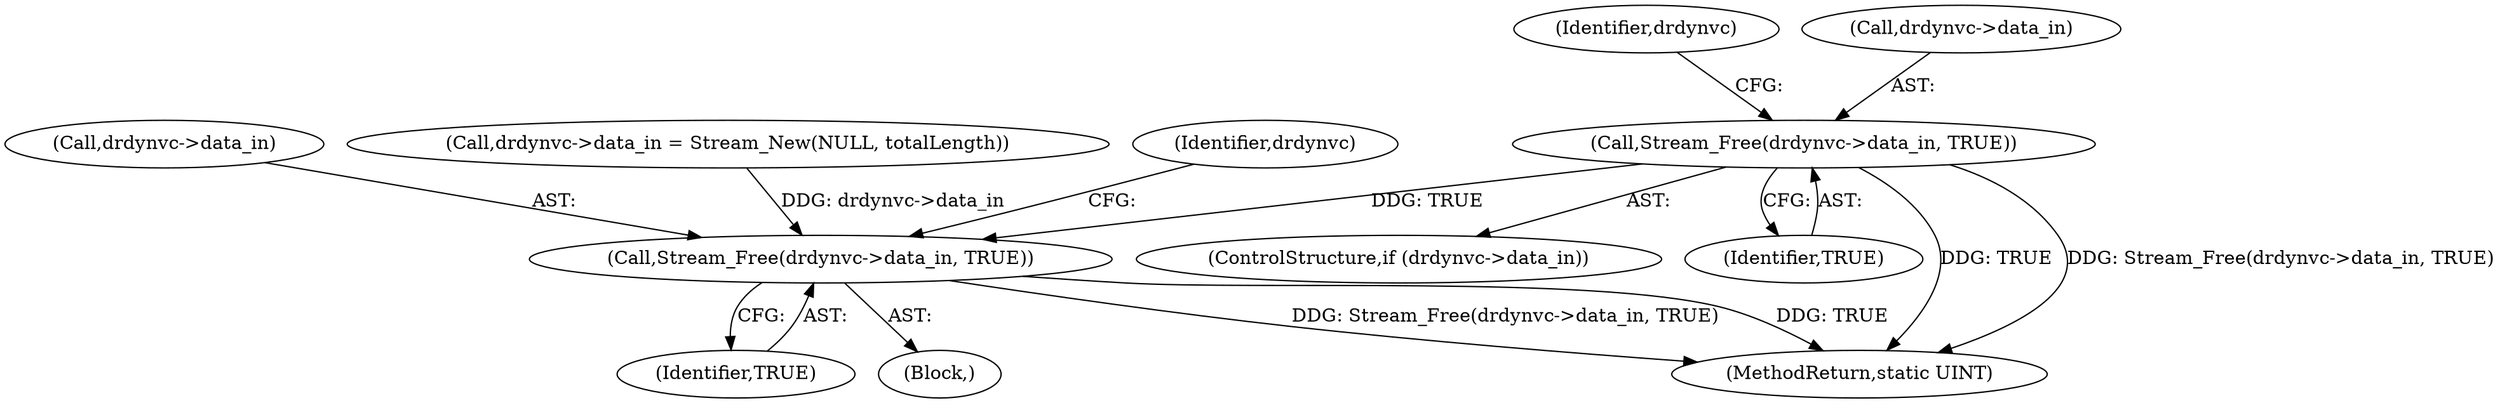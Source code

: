 digraph "0_FreeRDP_baee520e3dd9be6511c45a14c5f5e77784de1471_5@pointer" {
"1000128" [label="(Call,Stream_Free(drdynvc->data_in, TRUE))"];
"1000168" [label="(Call,Stream_Free(drdynvc->data_in, TRUE))"];
"1000168" [label="(Call,Stream_Free(drdynvc->data_in, TRUE))"];
"1000128" [label="(Call,Stream_Free(drdynvc->data_in, TRUE))"];
"1000169" [label="(Call,drdynvc->data_in)"];
"1000124" [label="(ControlStructure,if (drdynvc->data_in))"];
"1000133" [label="(Call,drdynvc->data_in = Stream_New(NULL, totalLength))"];
"1000175" [label="(Identifier,drdynvc)"];
"1000172" [label="(Identifier,TRUE)"];
"1000161" [label="(Block,)"];
"1000132" [label="(Identifier,TRUE)"];
"1000135" [label="(Identifier,drdynvc)"];
"1000129" [label="(Call,drdynvc->data_in)"];
"1000237" [label="(MethodReturn,static UINT)"];
"1000128" -> "1000124"  [label="AST: "];
"1000128" -> "1000132"  [label="CFG: "];
"1000129" -> "1000128"  [label="AST: "];
"1000132" -> "1000128"  [label="AST: "];
"1000135" -> "1000128"  [label="CFG: "];
"1000128" -> "1000237"  [label="DDG: TRUE"];
"1000128" -> "1000237"  [label="DDG: Stream_Free(drdynvc->data_in, TRUE)"];
"1000128" -> "1000168"  [label="DDG: TRUE"];
"1000168" -> "1000161"  [label="AST: "];
"1000168" -> "1000172"  [label="CFG: "];
"1000169" -> "1000168"  [label="AST: "];
"1000172" -> "1000168"  [label="AST: "];
"1000175" -> "1000168"  [label="CFG: "];
"1000168" -> "1000237"  [label="DDG: Stream_Free(drdynvc->data_in, TRUE)"];
"1000168" -> "1000237"  [label="DDG: TRUE"];
"1000133" -> "1000168"  [label="DDG: drdynvc->data_in"];
}
